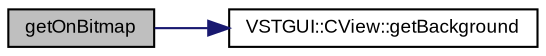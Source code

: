 digraph "getOnBitmap"
{
  bgcolor="transparent";
  edge [fontname="Arial",fontsize="9",labelfontname="Arial",labelfontsize="9"];
  node [fontname="Arial",fontsize="9",shape=record];
  rankdir="LR";
  Node1 [label="getOnBitmap",height=0.2,width=0.4,color="black", fillcolor="grey75", style="filled" fontcolor="black"];
  Node1 -> Node2 [color="midnightblue",fontsize="9",style="solid",fontname="Arial"];
  Node2 [label="VSTGUI::CView::getBackground",height=0.2,width=0.4,color="black",URL="$class_v_s_t_g_u_i_1_1_c_view.html#a304b6c34870bb1d2a6f1b04dd88c15c2",tooltip="get the background image of this view "];
}
